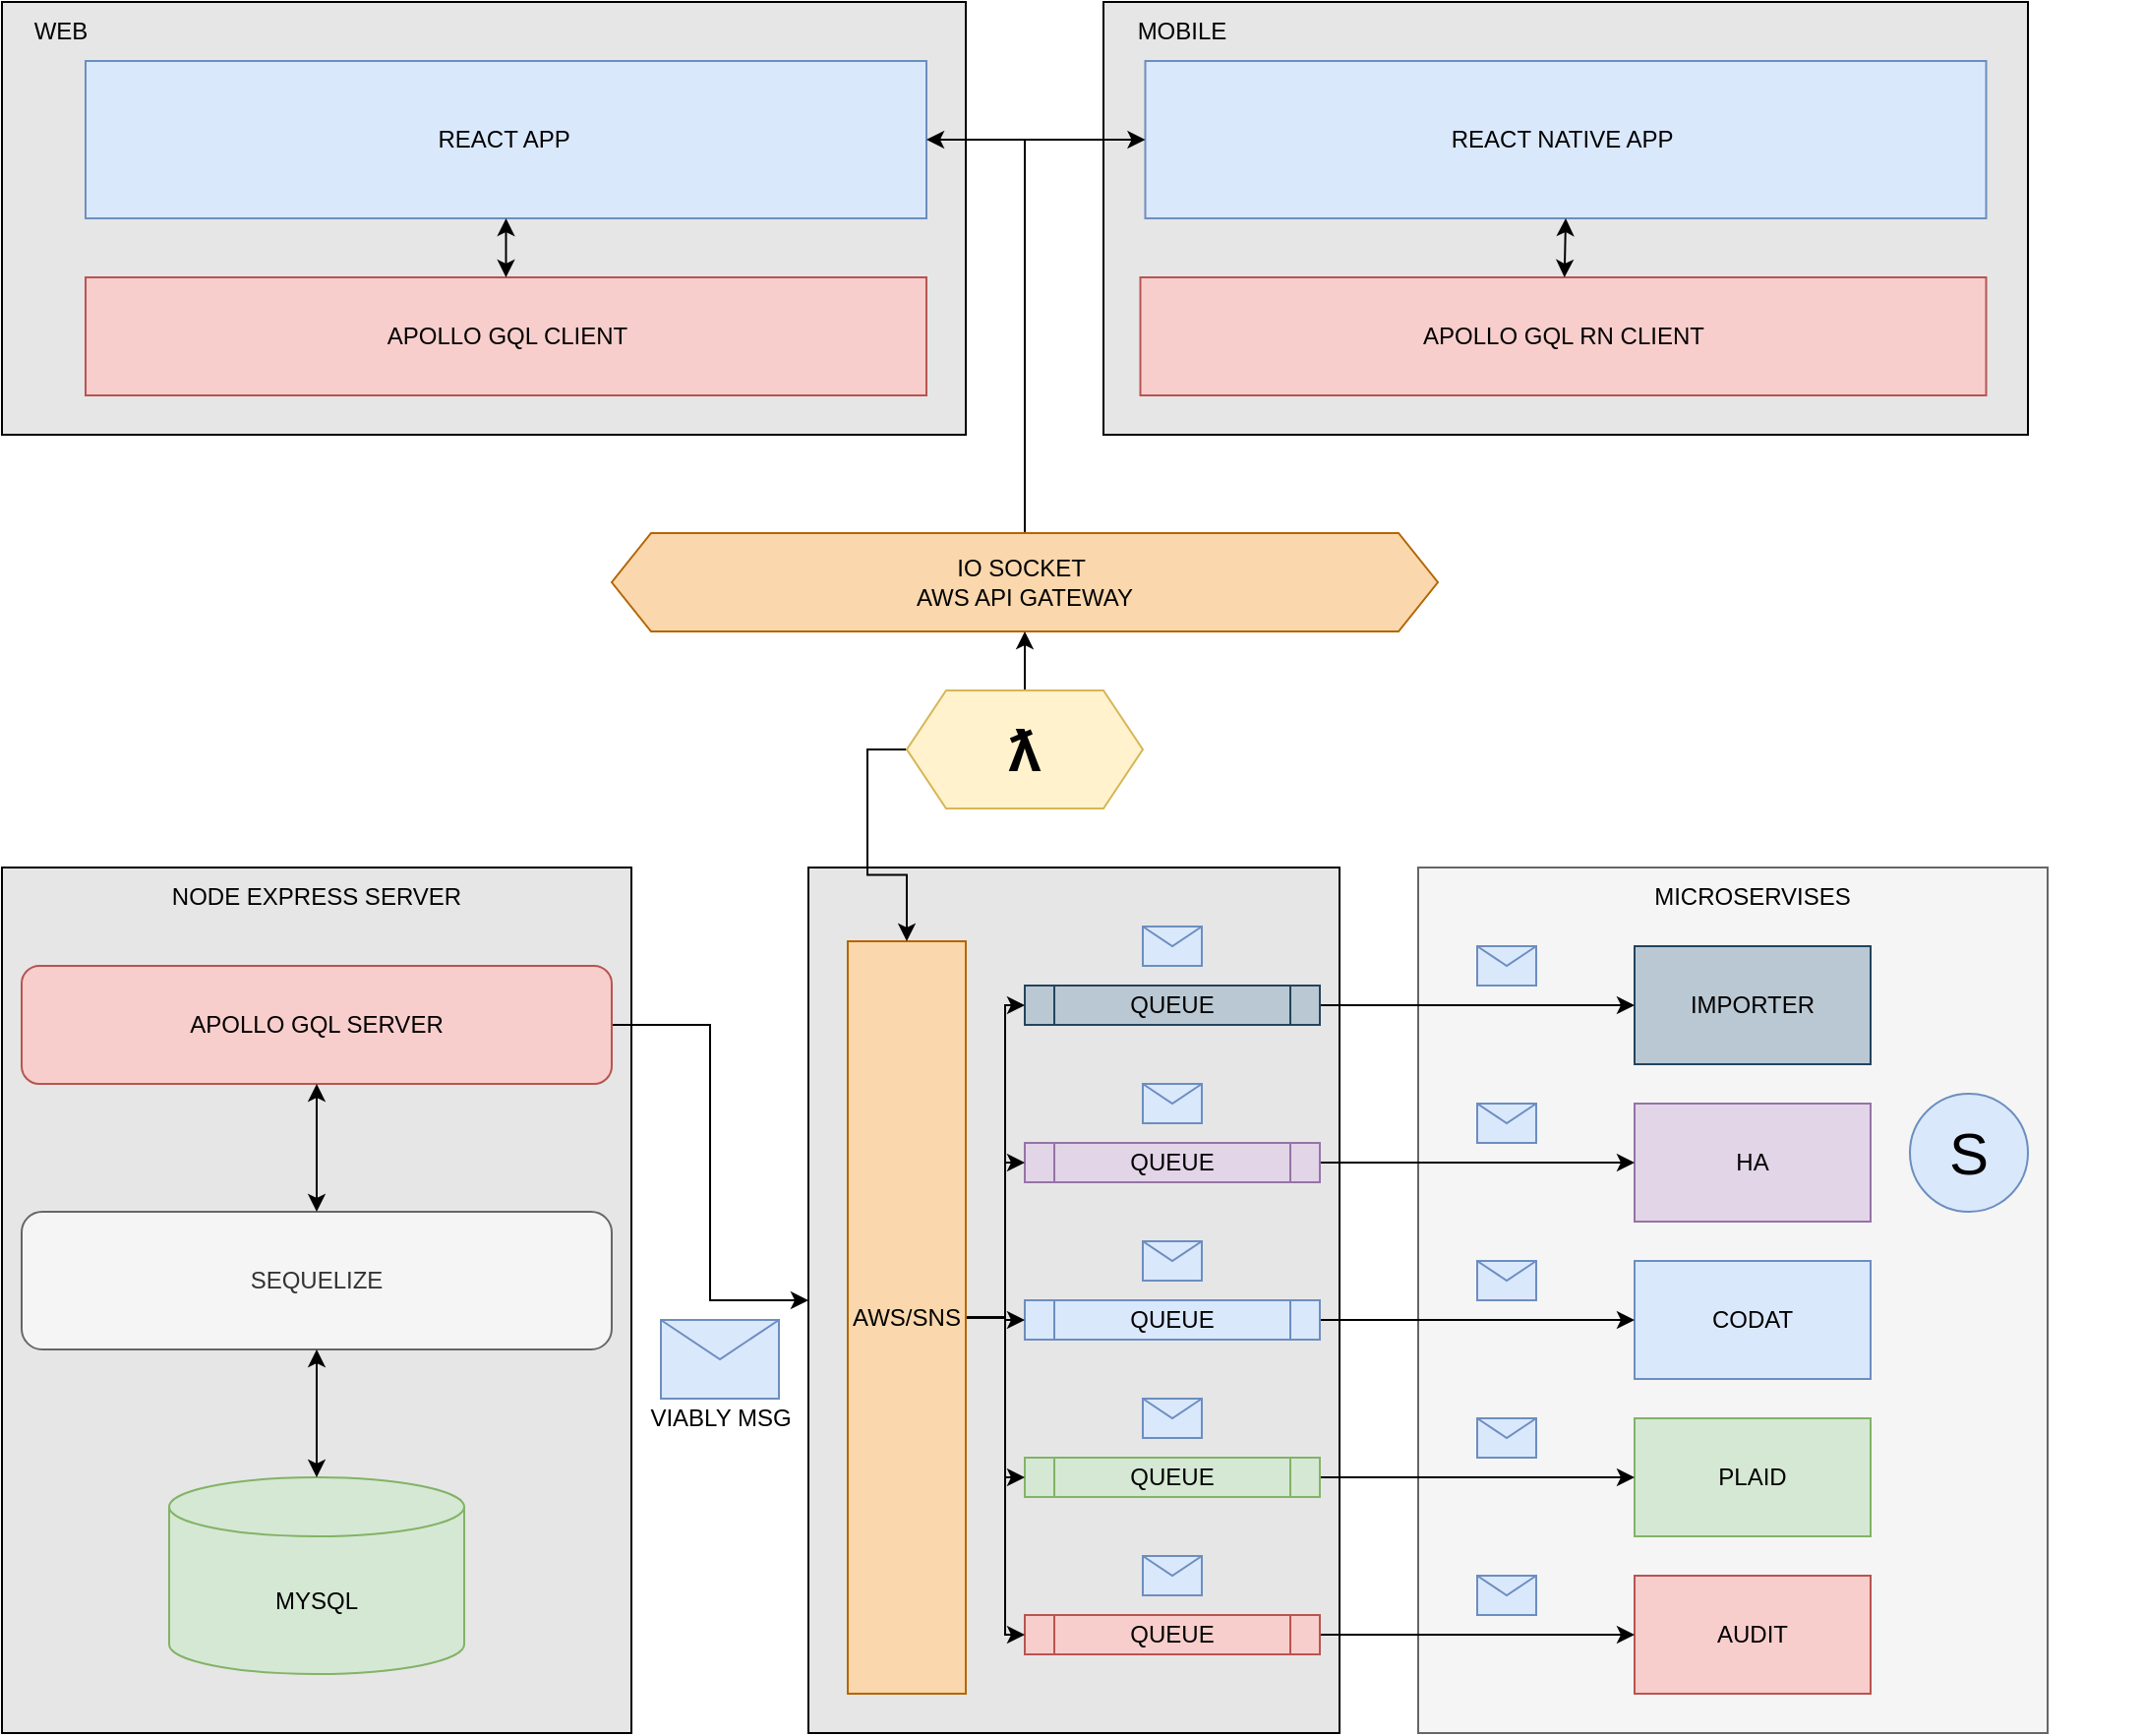 <mxfile version="15.7.0" type="github">
  <diagram id="gJTgMCG7IN0Y8ldUqlCF" name="Page-1">
    <mxGraphModel dx="1298" dy="1169" grid="1" gridSize="10" guides="1" tooltips="1" connect="1" arrows="1" fold="1" page="0" pageScale="1" pageWidth="850" pageHeight="1100" math="0" shadow="0">
      <root>
        <mxCell id="0" />
        <mxCell id="1" parent="0" />
        <mxCell id="S0lHnNEAZjW_0c2R7nTY-52" value="" style="group" vertex="1" connectable="0" parent="1">
          <mxGeometry y="-120" width="490" height="220" as="geometry" />
        </mxCell>
        <mxCell id="d7HmzIaJGBtsEp_YvMJQ-57" value="" style="whiteSpace=wrap;html=1;fillColor=#E6E6E6;" parent="S0lHnNEAZjW_0c2R7nTY-52" vertex="1">
          <mxGeometry width="490" height="220" as="geometry" />
        </mxCell>
        <mxCell id="d7HmzIaJGBtsEp_YvMJQ-1" value="REACT APP&amp;nbsp;" style="rounded=0;whiteSpace=wrap;html=1;fillColor=#dae8fc;strokeColor=#6c8ebf;" parent="S0lHnNEAZjW_0c2R7nTY-52" vertex="1">
          <mxGeometry x="42.5" y="30" width="427.5" height="80" as="geometry" />
        </mxCell>
        <mxCell id="d7HmzIaJGBtsEp_YvMJQ-2" value="APOLLO GQL CLIENT" style="rounded=0;whiteSpace=wrap;html=1;fillColor=#f8cecc;strokeColor=#b85450;" parent="S0lHnNEAZjW_0c2R7nTY-52" vertex="1">
          <mxGeometry x="42.5" y="140" width="427.5" height="60" as="geometry" />
        </mxCell>
        <mxCell id="d7HmzIaJGBtsEp_YvMJQ-16" value="" style="endArrow=classic;startArrow=classic;html=1;rounded=0;entryX=0.5;entryY=1;entryDx=0;entryDy=0;" parent="S0lHnNEAZjW_0c2R7nTY-52" source="d7HmzIaJGBtsEp_YvMJQ-2" target="d7HmzIaJGBtsEp_YvMJQ-1" edge="1">
          <mxGeometry width="50" height="50" relative="1" as="geometry">
            <mxPoint x="410" y="300" as="sourcePoint" />
            <mxPoint x="460" y="250" as="targetPoint" />
          </mxGeometry>
        </mxCell>
        <mxCell id="d7HmzIaJGBtsEp_YvMJQ-65" value="WEB" style="text;html=1;strokeColor=none;fillColor=none;align=center;verticalAlign=middle;whiteSpace=wrap;rounded=0;" parent="S0lHnNEAZjW_0c2R7nTY-52" vertex="1">
          <mxGeometry width="60" height="30" as="geometry" />
        </mxCell>
        <mxCell id="S0lHnNEAZjW_0c2R7nTY-53" value="" style="group" vertex="1" connectable="0" parent="1">
          <mxGeometry x="560" y="-120" width="470" height="220" as="geometry" />
        </mxCell>
        <mxCell id="S0lHnNEAZjW_0c2R7nTY-47" value="" style="whiteSpace=wrap;html=1;fillColor=#E6E6E6;" vertex="1" parent="S0lHnNEAZjW_0c2R7nTY-53">
          <mxGeometry width="470" height="220" as="geometry" />
        </mxCell>
        <mxCell id="S0lHnNEAZjW_0c2R7nTY-48" value="REACT NATIVE APP&amp;nbsp;" style="rounded=0;whiteSpace=wrap;html=1;fillColor=#dae8fc;strokeColor=#6c8ebf;" vertex="1" parent="S0lHnNEAZjW_0c2R7nTY-53">
          <mxGeometry x="21.25" y="30" width="427.5" height="80" as="geometry" />
        </mxCell>
        <mxCell id="S0lHnNEAZjW_0c2R7nTY-49" value="APOLLO GQL RN CLIENT" style="rounded=0;whiteSpace=wrap;html=1;fillColor=#f8cecc;strokeColor=#b85450;" vertex="1" parent="S0lHnNEAZjW_0c2R7nTY-53">
          <mxGeometry x="18.75" y="140" width="430" height="60" as="geometry" />
        </mxCell>
        <mxCell id="S0lHnNEAZjW_0c2R7nTY-50" value="" style="endArrow=classic;startArrow=classic;html=1;rounded=0;entryX=0.5;entryY=1;entryDx=0;entryDy=0;" edge="1" parent="S0lHnNEAZjW_0c2R7nTY-53" source="S0lHnNEAZjW_0c2R7nTY-49" target="S0lHnNEAZjW_0c2R7nTY-48">
          <mxGeometry width="50" height="50" relative="1" as="geometry">
            <mxPoint x="480" y="300" as="sourcePoint" />
            <mxPoint x="530" y="250" as="targetPoint" />
          </mxGeometry>
        </mxCell>
        <mxCell id="S0lHnNEAZjW_0c2R7nTY-51" value="MOBILE" style="text;html=1;strokeColor=none;fillColor=none;align=center;verticalAlign=middle;whiteSpace=wrap;rounded=0;" vertex="1" parent="S0lHnNEAZjW_0c2R7nTY-53">
          <mxGeometry x="10" width="60" height="30" as="geometry" />
        </mxCell>
        <mxCell id="S0lHnNEAZjW_0c2R7nTY-54" value="" style="group" vertex="1" connectable="0" parent="1">
          <mxGeometry y="310" width="1088" height="450" as="geometry" />
        </mxCell>
        <mxCell id="S0lHnNEAZjW_0c2R7nTY-58" value="" style="whiteSpace=wrap;html=1;fillColor=#E6E6E6;" vertex="1" parent="S0lHnNEAZjW_0c2R7nTY-54">
          <mxGeometry x="410" y="10" width="270" height="440" as="geometry" />
        </mxCell>
        <mxCell id="S0lHnNEAZjW_0c2R7nTY-3" value="" style="whiteSpace=wrap;html=1;fillColor=#f5f5f5;strokeColor=#666666;fontColor=#333333;" vertex="1" parent="S0lHnNEAZjW_0c2R7nTY-54">
          <mxGeometry x="720" y="10" width="320" height="440" as="geometry" />
        </mxCell>
        <mxCell id="d7HmzIaJGBtsEp_YvMJQ-17" value="" style="whiteSpace=wrap;html=1;fillColor=#E6E6E6;" parent="S0lHnNEAZjW_0c2R7nTY-54" vertex="1">
          <mxGeometry y="10" width="320" height="440" as="geometry" />
        </mxCell>
        <mxCell id="d7HmzIaJGBtsEp_YvMJQ-3" value="MYSQL" style="shape=cylinder3;whiteSpace=wrap;html=1;boundedLbl=1;backgroundOutline=1;size=15;fillColor=#d5e8d4;strokeColor=#82b366;" parent="S0lHnNEAZjW_0c2R7nTY-54" vertex="1">
          <mxGeometry x="85" y="320" width="150" height="100" as="geometry" />
        </mxCell>
        <mxCell id="d7HmzIaJGBtsEp_YvMJQ-18" value="NODE EXPRESS SERVER" style="text;html=1;strokeColor=none;fillColor=none;align=center;verticalAlign=middle;whiteSpace=wrap;rounded=0;" parent="S0lHnNEAZjW_0c2R7nTY-54" vertex="1">
          <mxGeometry x="50" y="10" width="220" height="30" as="geometry" />
        </mxCell>
        <mxCell id="S0lHnNEAZjW_0c2R7nTY-60" style="edgeStyle=orthogonalEdgeStyle;rounded=0;orthogonalLoop=1;jettySize=auto;html=1;exitX=1;exitY=0.5;exitDx=0;exitDy=0;" edge="1" parent="S0lHnNEAZjW_0c2R7nTY-54" source="d7HmzIaJGBtsEp_YvMJQ-20" target="S0lHnNEAZjW_0c2R7nTY-58">
          <mxGeometry relative="1" as="geometry" />
        </mxCell>
        <mxCell id="d7HmzIaJGBtsEp_YvMJQ-20" value="APOLLO GQL SERVER" style="rounded=1;whiteSpace=wrap;html=1;fillColor=#f8cecc;strokeColor=#b85450;" parent="S0lHnNEAZjW_0c2R7nTY-54" vertex="1">
          <mxGeometry x="10" y="60" width="300" height="60" as="geometry" />
        </mxCell>
        <mxCell id="d7HmzIaJGBtsEp_YvMJQ-22" value="IMPORTER" style="rounded=0;whiteSpace=wrap;html=1;fillColor=#bac8d3;strokeColor=#23445d;" parent="S0lHnNEAZjW_0c2R7nTY-54" vertex="1">
          <mxGeometry x="830" y="50" width="120" height="60" as="geometry" />
        </mxCell>
        <mxCell id="d7HmzIaJGBtsEp_YvMJQ-23" value="HA" style="rounded=0;whiteSpace=wrap;html=1;fillColor=#e1d5e7;strokeColor=#9673a6;glass=0;" parent="S0lHnNEAZjW_0c2R7nTY-54" vertex="1">
          <mxGeometry x="830" y="130" width="120" height="60" as="geometry" />
        </mxCell>
        <mxCell id="d7HmzIaJGBtsEp_YvMJQ-38" value="SEQUELIZE" style="rounded=1;whiteSpace=wrap;html=1;fillColor=#f5f5f5;fontColor=#333333;strokeColor=#666666;" parent="S0lHnNEAZjW_0c2R7nTY-54" vertex="1">
          <mxGeometry x="10" y="185" width="300" height="70" as="geometry" />
        </mxCell>
        <mxCell id="d7HmzIaJGBtsEp_YvMJQ-66" value="CODAT" style="rounded=0;whiteSpace=wrap;html=1;fillColor=#dae8fc;strokeColor=#6c8ebf;" parent="S0lHnNEAZjW_0c2R7nTY-54" vertex="1">
          <mxGeometry x="830" y="210" width="120" height="60" as="geometry" />
        </mxCell>
        <mxCell id="S0lHnNEAZjW_0c2R7nTY-4" value="MICROSERVISES" style="text;html=1;strokeColor=none;fillColor=none;align=center;verticalAlign=middle;whiteSpace=wrap;rounded=0;" vertex="1" parent="S0lHnNEAZjW_0c2R7nTY-54">
          <mxGeometry x="780" y="10" width="220" height="30" as="geometry" />
        </mxCell>
        <mxCell id="S0lHnNEAZjW_0c2R7nTY-8" value="" style="shape=message;html=1;whiteSpace=wrap;html=1;outlineConnect=0;fillColor=#dae8fc;strokeColor=#6c8ebf;" vertex="1" parent="S0lHnNEAZjW_0c2R7nTY-54">
          <mxGeometry x="335" y="240" width="60" height="40" as="geometry" />
        </mxCell>
        <mxCell id="S0lHnNEAZjW_0c2R7nTY-9" value="VIABLY MSG" style="text;html=1;align=center;verticalAlign=middle;resizable=0;points=[];autosize=1;strokeColor=none;fillColor=none;" vertex="1" parent="S0lHnNEAZjW_0c2R7nTY-54">
          <mxGeometry x="320" y="280" width="90" height="20" as="geometry" />
        </mxCell>
        <mxCell id="S0lHnNEAZjW_0c2R7nTY-10" value="PLAID" style="rounded=0;whiteSpace=wrap;html=1;fillColor=#d5e8d4;strokeColor=#82b366;" vertex="1" parent="S0lHnNEAZjW_0c2R7nTY-54">
          <mxGeometry x="830" y="290" width="120" height="60" as="geometry" />
        </mxCell>
        <mxCell id="S0lHnNEAZjW_0c2R7nTY-12" value="AUDIT" style="rounded=0;whiteSpace=wrap;html=1;fillColor=#f8cecc;strokeColor=#b85450;" vertex="1" parent="S0lHnNEAZjW_0c2R7nTY-54">
          <mxGeometry x="830" y="370" width="120" height="60" as="geometry" />
        </mxCell>
        <mxCell id="S0lHnNEAZjW_0c2R7nTY-33" style="edgeStyle=orthogonalEdgeStyle;rounded=0;orthogonalLoop=1;jettySize=auto;html=1;exitX=1;exitY=0.5;exitDx=0;exitDy=0;entryX=0;entryY=0.5;entryDx=0;entryDy=0;" edge="1" parent="S0lHnNEAZjW_0c2R7nTY-54" source="S0lHnNEAZjW_0c2R7nTY-14" target="d7HmzIaJGBtsEp_YvMJQ-22">
          <mxGeometry relative="1" as="geometry" />
        </mxCell>
        <mxCell id="S0lHnNEAZjW_0c2R7nTY-14" value="&lt;span&gt;QUEUE&lt;/span&gt;" style="shape=process;whiteSpace=wrap;html=1;backgroundOutline=1;rounded=0;glass=0;fillColor=#bac8d3;strokeColor=#23445d;" vertex="1" parent="S0lHnNEAZjW_0c2R7nTY-54">
          <mxGeometry x="520" y="70" width="150" height="20" as="geometry" />
        </mxCell>
        <mxCell id="S0lHnNEAZjW_0c2R7nTY-39" style="edgeStyle=orthogonalEdgeStyle;rounded=0;orthogonalLoop=1;jettySize=auto;html=1;exitX=1;exitY=0.5;exitDx=0;exitDy=0;entryX=0;entryY=0.5;entryDx=0;entryDy=0;" edge="1" parent="S0lHnNEAZjW_0c2R7nTY-54" source="S0lHnNEAZjW_0c2R7nTY-15" target="d7HmzIaJGBtsEp_YvMJQ-23">
          <mxGeometry relative="1" as="geometry" />
        </mxCell>
        <mxCell id="S0lHnNEAZjW_0c2R7nTY-15" value="QUEUE" style="shape=process;whiteSpace=wrap;html=1;backgroundOutline=1;rounded=0;glass=0;fillColor=#e1d5e7;strokeColor=#9673a6;" vertex="1" parent="S0lHnNEAZjW_0c2R7nTY-54">
          <mxGeometry x="520" y="150" width="150" height="20" as="geometry" />
        </mxCell>
        <mxCell id="S0lHnNEAZjW_0c2R7nTY-35" style="edgeStyle=orthogonalEdgeStyle;rounded=0;orthogonalLoop=1;jettySize=auto;html=1;exitX=1;exitY=0.5;exitDx=0;exitDy=0;entryX=0;entryY=0.5;entryDx=0;entryDy=0;" edge="1" parent="S0lHnNEAZjW_0c2R7nTY-54" source="S0lHnNEAZjW_0c2R7nTY-16" target="d7HmzIaJGBtsEp_YvMJQ-66">
          <mxGeometry relative="1" as="geometry" />
        </mxCell>
        <mxCell id="S0lHnNEAZjW_0c2R7nTY-16" value="&lt;span&gt;QUEUE&lt;/span&gt;" style="shape=process;whiteSpace=wrap;html=1;backgroundOutline=1;rounded=0;glass=0;fillColor=#dae8fc;strokeColor=#6c8ebf;" vertex="1" parent="S0lHnNEAZjW_0c2R7nTY-54">
          <mxGeometry x="520" y="230" width="150" height="20" as="geometry" />
        </mxCell>
        <mxCell id="S0lHnNEAZjW_0c2R7nTY-36" style="edgeStyle=orthogonalEdgeStyle;rounded=0;orthogonalLoop=1;jettySize=auto;html=1;exitX=1;exitY=0.5;exitDx=0;exitDy=0;entryX=0;entryY=0.5;entryDx=0;entryDy=0;" edge="1" parent="S0lHnNEAZjW_0c2R7nTY-54" source="S0lHnNEAZjW_0c2R7nTY-17" target="S0lHnNEAZjW_0c2R7nTY-10">
          <mxGeometry relative="1" as="geometry" />
        </mxCell>
        <mxCell id="S0lHnNEAZjW_0c2R7nTY-17" value="&lt;span&gt;QUEUE&lt;/span&gt;" style="shape=process;whiteSpace=wrap;html=1;backgroundOutline=1;rounded=0;glass=0;fillColor=#d5e8d4;strokeColor=#82b366;" vertex="1" parent="S0lHnNEAZjW_0c2R7nTY-54">
          <mxGeometry x="520" y="310" width="150" height="20" as="geometry" />
        </mxCell>
        <mxCell id="S0lHnNEAZjW_0c2R7nTY-37" style="edgeStyle=orthogonalEdgeStyle;rounded=0;orthogonalLoop=1;jettySize=auto;html=1;exitX=1;exitY=0.5;exitDx=0;exitDy=0;entryX=0;entryY=0.5;entryDx=0;entryDy=0;" edge="1" parent="S0lHnNEAZjW_0c2R7nTY-54" source="S0lHnNEAZjW_0c2R7nTY-18" target="S0lHnNEAZjW_0c2R7nTY-12">
          <mxGeometry relative="1" as="geometry" />
        </mxCell>
        <mxCell id="S0lHnNEAZjW_0c2R7nTY-18" value="&lt;span&gt;QUEUE&lt;/span&gt;" style="shape=process;whiteSpace=wrap;html=1;backgroundOutline=1;rounded=0;glass=0;fillColor=#f8cecc;strokeColor=#b85450;" vertex="1" parent="S0lHnNEAZjW_0c2R7nTY-54">
          <mxGeometry x="520" y="390" width="150" height="20" as="geometry" />
        </mxCell>
        <mxCell id="S0lHnNEAZjW_0c2R7nTY-27" value="" style="shape=message;html=1;whiteSpace=wrap;html=1;outlineConnect=0;fillColor=#dae8fc;strokeColor=#6c8ebf;" vertex="1" parent="S0lHnNEAZjW_0c2R7nTY-54">
          <mxGeometry x="580" y="40" width="30" height="20" as="geometry" />
        </mxCell>
        <mxCell id="S0lHnNEAZjW_0c2R7nTY-28" value="" style="shape=message;html=1;whiteSpace=wrap;html=1;outlineConnect=0;fillColor=#dae8fc;strokeColor=#6c8ebf;" vertex="1" parent="S0lHnNEAZjW_0c2R7nTY-54">
          <mxGeometry x="580" y="120" width="30" height="20" as="geometry" />
        </mxCell>
        <mxCell id="S0lHnNEAZjW_0c2R7nTY-29" value="" style="shape=message;html=1;whiteSpace=wrap;html=1;outlineConnect=0;fillColor=#dae8fc;strokeColor=#6c8ebf;" vertex="1" parent="S0lHnNEAZjW_0c2R7nTY-54">
          <mxGeometry x="580" y="200" width="30" height="20" as="geometry" />
        </mxCell>
        <mxCell id="S0lHnNEAZjW_0c2R7nTY-30" value="" style="shape=message;html=1;whiteSpace=wrap;html=1;outlineConnect=0;fillColor=#dae8fc;strokeColor=#6c8ebf;" vertex="1" parent="S0lHnNEAZjW_0c2R7nTY-54">
          <mxGeometry x="580" y="280" width="30" height="20" as="geometry" />
        </mxCell>
        <mxCell id="S0lHnNEAZjW_0c2R7nTY-31" value="" style="shape=message;html=1;whiteSpace=wrap;html=1;outlineConnect=0;fillColor=#dae8fc;strokeColor=#6c8ebf;" vertex="1" parent="S0lHnNEAZjW_0c2R7nTY-54">
          <mxGeometry x="580" y="360" width="30" height="20" as="geometry" />
        </mxCell>
        <mxCell id="S0lHnNEAZjW_0c2R7nTY-42" value="" style="endArrow=classic;startArrow=classic;html=1;rounded=0;entryX=0.5;entryY=1;entryDx=0;entryDy=0;" edge="1" parent="S0lHnNEAZjW_0c2R7nTY-54" source="d7HmzIaJGBtsEp_YvMJQ-38" target="d7HmzIaJGBtsEp_YvMJQ-20">
          <mxGeometry width="50" height="50" relative="1" as="geometry">
            <mxPoint x="480" y="160" as="sourcePoint" />
            <mxPoint x="530" y="110" as="targetPoint" />
          </mxGeometry>
        </mxCell>
        <mxCell id="S0lHnNEAZjW_0c2R7nTY-43" value="" style="endArrow=classic;startArrow=classic;html=1;rounded=0;entryX=0.5;entryY=1;entryDx=0;entryDy=0;exitX=0.5;exitY=0;exitDx=0;exitDy=0;exitPerimeter=0;" edge="1" parent="S0lHnNEAZjW_0c2R7nTY-54" source="d7HmzIaJGBtsEp_YvMJQ-3" target="d7HmzIaJGBtsEp_YvMJQ-38">
          <mxGeometry width="50" height="50" relative="1" as="geometry">
            <mxPoint x="170" y="170" as="sourcePoint" />
            <mxPoint x="170" y="130" as="targetPoint" />
          </mxGeometry>
        </mxCell>
        <mxCell id="S0lHnNEAZjW_0c2R7nTY-61" style="edgeStyle=orthogonalEdgeStyle;rounded=0;orthogonalLoop=1;jettySize=auto;html=1;exitX=1;exitY=0.5;exitDx=0;exitDy=0;" edge="1" parent="S0lHnNEAZjW_0c2R7nTY-54" source="S0lHnNEAZjW_0c2R7nTY-55" target="S0lHnNEAZjW_0c2R7nTY-14">
          <mxGeometry relative="1" as="geometry" />
        </mxCell>
        <mxCell id="S0lHnNEAZjW_0c2R7nTY-62" style="edgeStyle=orthogonalEdgeStyle;rounded=0;orthogonalLoop=1;jettySize=auto;html=1;exitX=1;exitY=0.5;exitDx=0;exitDy=0;entryX=0;entryY=0.5;entryDx=0;entryDy=0;" edge="1" parent="S0lHnNEAZjW_0c2R7nTY-54" source="S0lHnNEAZjW_0c2R7nTY-55" target="S0lHnNEAZjW_0c2R7nTY-15">
          <mxGeometry relative="1" as="geometry" />
        </mxCell>
        <mxCell id="S0lHnNEAZjW_0c2R7nTY-64" style="edgeStyle=orthogonalEdgeStyle;rounded=0;orthogonalLoop=1;jettySize=auto;html=1;exitX=1;exitY=0.5;exitDx=0;exitDy=0;" edge="1" parent="S0lHnNEAZjW_0c2R7nTY-54" source="S0lHnNEAZjW_0c2R7nTY-55" target="S0lHnNEAZjW_0c2R7nTY-16">
          <mxGeometry relative="1" as="geometry" />
        </mxCell>
        <mxCell id="S0lHnNEAZjW_0c2R7nTY-67" style="edgeStyle=orthogonalEdgeStyle;rounded=0;orthogonalLoop=1;jettySize=auto;html=1;exitX=1;exitY=0.5;exitDx=0;exitDy=0;entryX=0;entryY=0.5;entryDx=0;entryDy=0;" edge="1" parent="S0lHnNEAZjW_0c2R7nTY-54" source="S0lHnNEAZjW_0c2R7nTY-55" target="S0lHnNEAZjW_0c2R7nTY-17">
          <mxGeometry relative="1" as="geometry" />
        </mxCell>
        <mxCell id="S0lHnNEAZjW_0c2R7nTY-68" style="edgeStyle=orthogonalEdgeStyle;rounded=0;orthogonalLoop=1;jettySize=auto;html=1;exitX=1;exitY=0.5;exitDx=0;exitDy=0;entryX=0;entryY=0.5;entryDx=0;entryDy=0;" edge="1" parent="S0lHnNEAZjW_0c2R7nTY-54" source="S0lHnNEAZjW_0c2R7nTY-55" target="S0lHnNEAZjW_0c2R7nTY-18">
          <mxGeometry relative="1" as="geometry" />
        </mxCell>
        <mxCell id="S0lHnNEAZjW_0c2R7nTY-55" value="AWS/SNS" style="rounded=0;whiteSpace=wrap;html=1;glass=0;fillColor=#fad7ac;strokeColor=#b46504;" vertex="1" parent="S0lHnNEAZjW_0c2R7nTY-54">
          <mxGeometry x="430" y="47.5" width="60" height="382.5" as="geometry" />
        </mxCell>
        <mxCell id="S0lHnNEAZjW_0c2R7nTY-116" value="" style="shape=message;html=1;whiteSpace=wrap;html=1;outlineConnect=0;fillColor=#dae8fc;strokeColor=#6c8ebf;" vertex="1" parent="S0lHnNEAZjW_0c2R7nTY-54">
          <mxGeometry x="750" y="50" width="30" height="20" as="geometry" />
        </mxCell>
        <mxCell id="S0lHnNEAZjW_0c2R7nTY-117" value="" style="shape=message;html=1;whiteSpace=wrap;html=1;outlineConnect=0;fillColor=#dae8fc;strokeColor=#6c8ebf;" vertex="1" parent="S0lHnNEAZjW_0c2R7nTY-54">
          <mxGeometry x="750" y="130" width="30" height="20" as="geometry" />
        </mxCell>
        <mxCell id="S0lHnNEAZjW_0c2R7nTY-118" value="" style="shape=message;html=1;whiteSpace=wrap;html=1;outlineConnect=0;fillColor=#dae8fc;strokeColor=#6c8ebf;" vertex="1" parent="S0lHnNEAZjW_0c2R7nTY-54">
          <mxGeometry x="750" y="210" width="30" height="20" as="geometry" />
        </mxCell>
        <mxCell id="S0lHnNEAZjW_0c2R7nTY-119" value="" style="shape=message;html=1;whiteSpace=wrap;html=1;outlineConnect=0;fillColor=#dae8fc;strokeColor=#6c8ebf;" vertex="1" parent="S0lHnNEAZjW_0c2R7nTY-54">
          <mxGeometry x="750" y="290" width="30" height="20" as="geometry" />
        </mxCell>
        <mxCell id="S0lHnNEAZjW_0c2R7nTY-120" value="" style="shape=message;html=1;whiteSpace=wrap;html=1;outlineConnect=0;fillColor=#dae8fc;strokeColor=#6c8ebf;" vertex="1" parent="S0lHnNEAZjW_0c2R7nTY-54">
          <mxGeometry x="750" y="370" width="30" height="20" as="geometry" />
        </mxCell>
        <mxCell id="S0lHnNEAZjW_0c2R7nTY-121" value="" style="shape=image;html=1;verticalAlign=top;verticalLabelPosition=bottom;labelBackgroundColor=#ffffff;imageAspect=0;aspect=fixed;image=https://cdn4.iconfinder.com/data/icons/free-line-christmas-icons/24/Snowflake-128.png;rounded=0;glass=0;fontSize=30;" vertex="1" parent="S0lHnNEAZjW_0c2R7nTY-54">
          <mxGeometry x="970" y="50" width="54" height="54" as="geometry" />
        </mxCell>
        <mxCell id="S0lHnNEAZjW_0c2R7nTY-122" value="S" style="ellipse;whiteSpace=wrap;html=1;aspect=fixed;rounded=0;glass=0;fontSize=30;fillColor=#dae8fc;strokeColor=#6c8ebf;" vertex="1" parent="S0lHnNEAZjW_0c2R7nTY-54">
          <mxGeometry x="970" y="125" width="60" height="60" as="geometry" />
        </mxCell>
        <mxCell id="S0lHnNEAZjW_0c2R7nTY-72" style="edgeStyle=orthogonalEdgeStyle;rounded=0;orthogonalLoop=1;jettySize=auto;html=1;exitX=0.5;exitY=0;exitDx=0;exitDy=0;entryX=1;entryY=0.5;entryDx=0;entryDy=0;fontSize=30;" edge="1" parent="1" source="S0lHnNEAZjW_0c2R7nTY-57" target="d7HmzIaJGBtsEp_YvMJQ-1">
          <mxGeometry relative="1" as="geometry" />
        </mxCell>
        <mxCell id="S0lHnNEAZjW_0c2R7nTY-73" style="edgeStyle=orthogonalEdgeStyle;rounded=0;orthogonalLoop=1;jettySize=auto;html=1;exitX=0.5;exitY=0;exitDx=0;exitDy=0;entryX=0;entryY=0.5;entryDx=0;entryDy=0;fontSize=30;" edge="1" parent="1" source="S0lHnNEAZjW_0c2R7nTY-57" target="S0lHnNEAZjW_0c2R7nTY-48">
          <mxGeometry relative="1" as="geometry" />
        </mxCell>
        <mxCell id="S0lHnNEAZjW_0c2R7nTY-57" value="IO SOCKET&amp;nbsp;&lt;br&gt;AWS API GATEWAY" style="shape=hexagon;perimeter=hexagonPerimeter2;whiteSpace=wrap;html=1;fixedSize=1;rounded=0;glass=0;fillColor=#fad7ac;strokeColor=#b46504;" vertex="1" parent="1">
          <mxGeometry x="310" y="150" width="420" height="50" as="geometry" />
        </mxCell>
        <mxCell id="S0lHnNEAZjW_0c2R7nTY-74" style="edgeStyle=orthogonalEdgeStyle;rounded=0;orthogonalLoop=1;jettySize=auto;html=1;exitX=0.5;exitY=0;exitDx=0;exitDy=0;entryX=0.5;entryY=1;entryDx=0;entryDy=0;fontSize=30;" edge="1" parent="1" source="S0lHnNEAZjW_0c2R7nTY-70" target="S0lHnNEAZjW_0c2R7nTY-57">
          <mxGeometry relative="1" as="geometry" />
        </mxCell>
        <mxCell id="S0lHnNEAZjW_0c2R7nTY-75" style="edgeStyle=orthogonalEdgeStyle;rounded=0;orthogonalLoop=1;jettySize=auto;html=1;fontSize=30;exitX=0;exitY=0.5;exitDx=0;exitDy=0;" edge="1" parent="1" source="S0lHnNEAZjW_0c2R7nTY-70" target="S0lHnNEAZjW_0c2R7nTY-55">
          <mxGeometry relative="1" as="geometry">
            <mxPoint x="450" y="260" as="sourcePoint" />
          </mxGeometry>
        </mxCell>
        <mxCell id="S0lHnNEAZjW_0c2R7nTY-70" value="&lt;font style=&quot;font-size: 30px&quot;&gt;&lt;b&gt;ƛ&lt;/b&gt;&lt;/font&gt;" style="shape=hexagon;perimeter=hexagonPerimeter2;whiteSpace=wrap;html=1;fixedSize=1;rounded=0;glass=0;fillColor=#fff2cc;strokeColor=#d6b656;" vertex="1" parent="1">
          <mxGeometry x="460" y="230" width="120" height="60" as="geometry" />
        </mxCell>
      </root>
    </mxGraphModel>
  </diagram>
</mxfile>
